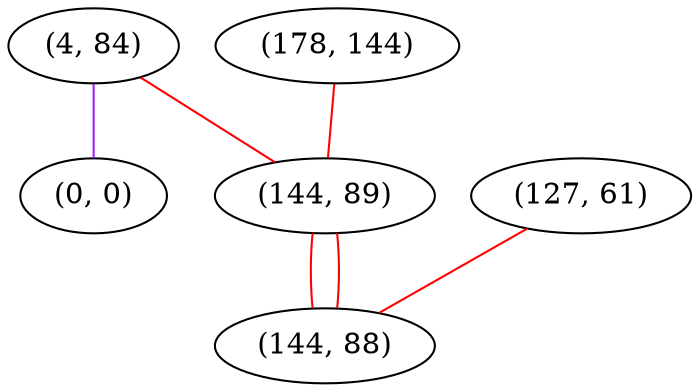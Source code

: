graph "" {
"(4, 84)";
"(0, 0)";
"(178, 144)";
"(127, 61)";
"(144, 89)";
"(144, 88)";
"(4, 84)" -- "(144, 89)"  [color=red, key=0, weight=1];
"(4, 84)" -- "(0, 0)"  [color=purple, key=0, weight=4];
"(178, 144)" -- "(144, 89)"  [color=red, key=0, weight=1];
"(127, 61)" -- "(144, 88)"  [color=red, key=0, weight=1];
"(144, 89)" -- "(144, 88)"  [color=red, key=0, weight=1];
"(144, 89)" -- "(144, 88)"  [color=red, key=1, weight=1];
}
